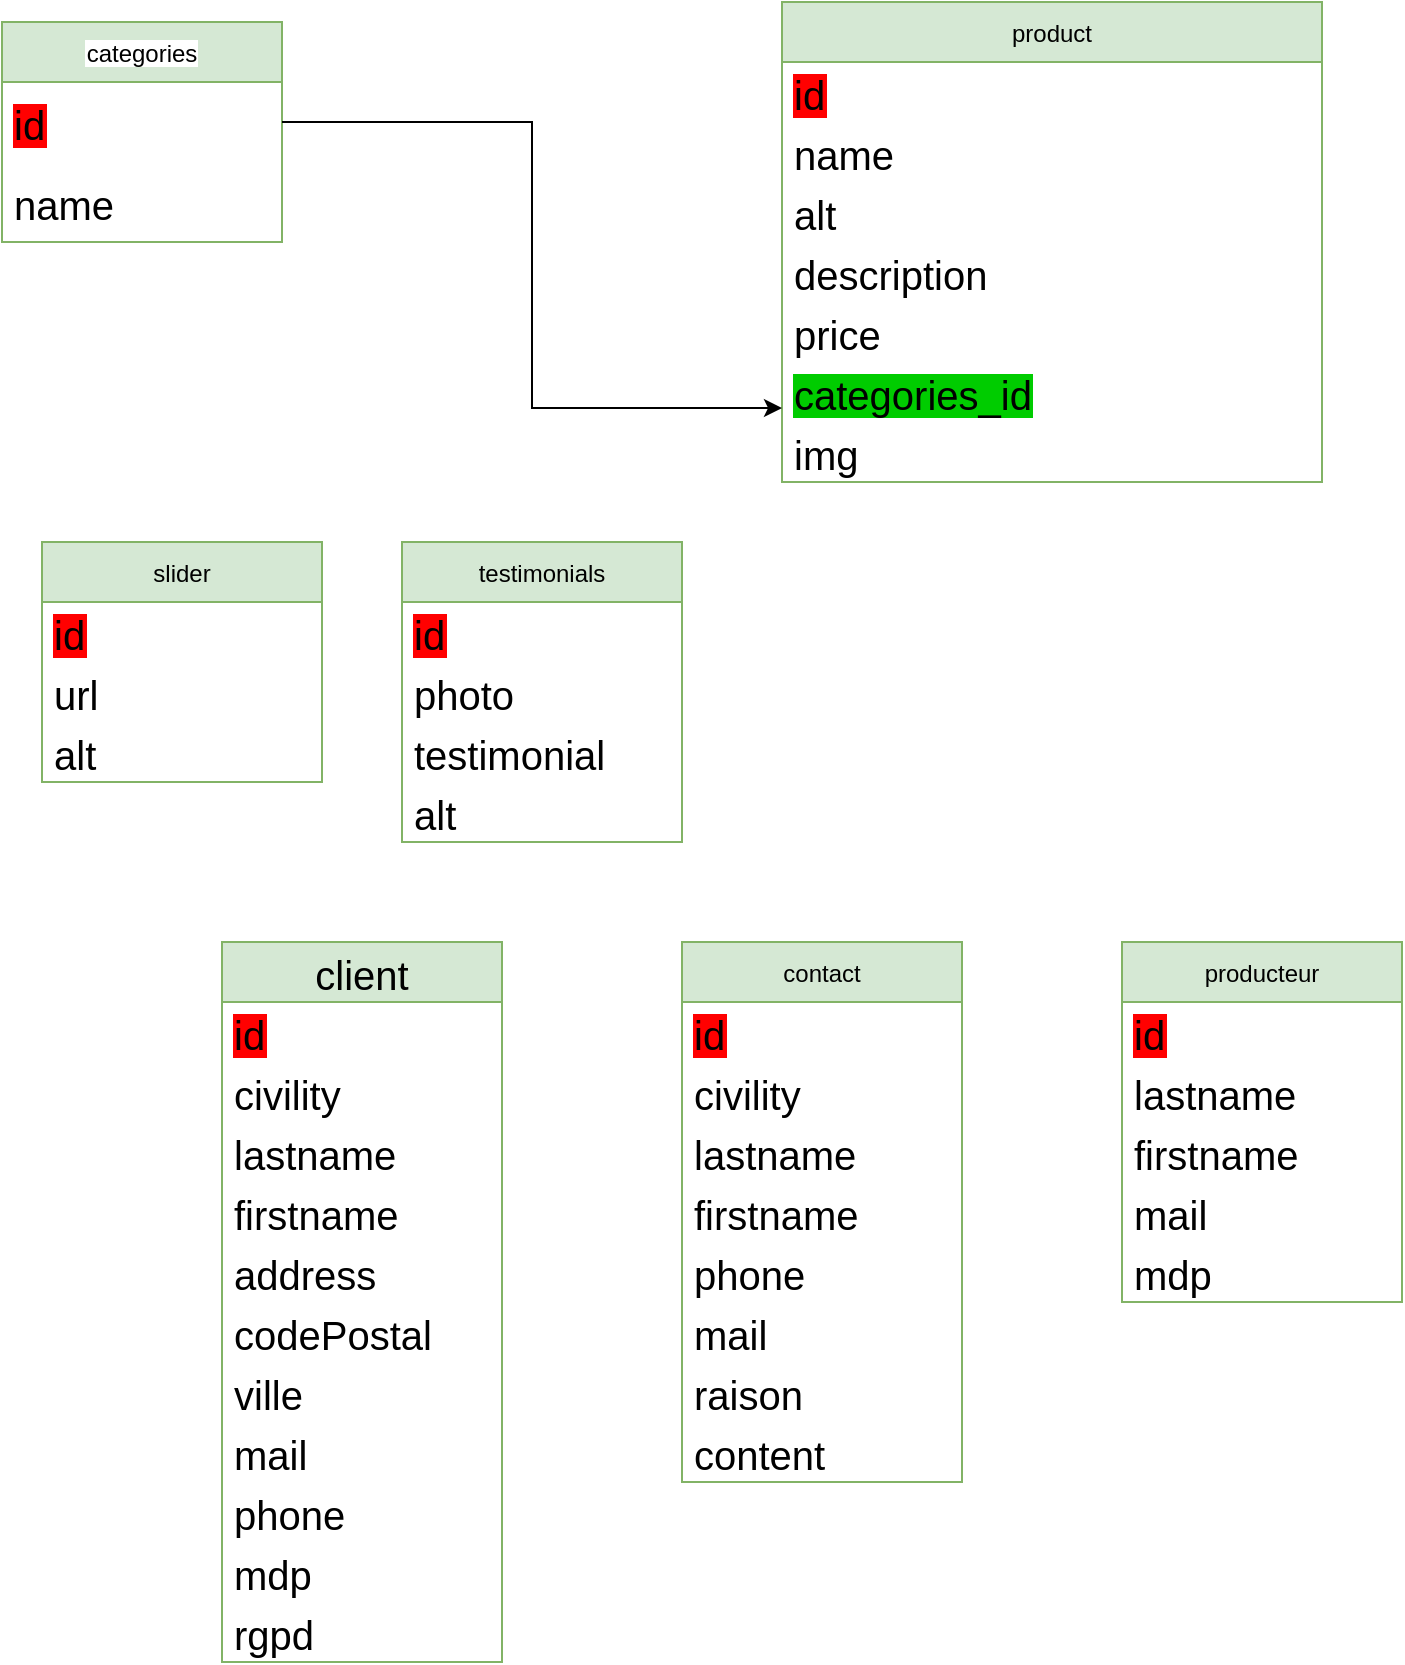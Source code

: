 <mxfile version="16.5.6"><diagram id="AMF3hiD6JAKaNUU2RvkS" name="Page-1"><mxGraphModel dx="1422" dy="798" grid="1" gridSize="10" guides="1" tooltips="1" connect="1" arrows="1" fold="1" page="1" pageScale="1" pageWidth="827" pageHeight="1169" math="0" shadow="0"><root><mxCell id="0"/><mxCell id="1" parent="0"/><mxCell id="sHkFNAwnxjdjK4JyPFGK-1" value="categories" style="swimlane;fontStyle=0;childLayout=stackLayout;horizontal=1;startSize=30;horizontalStack=0;resizeParent=1;resizeParentMax=0;resizeLast=0;collapsible=1;marginBottom=0;labelBackgroundColor=default;fillColor=#d5e8d4;strokeColor=#82b366;" vertex="1" parent="1"><mxGeometry x="30" y="20" width="140" height="110" as="geometry"/></mxCell><mxCell id="sHkFNAwnxjdjK4JyPFGK-2" value="id" style="text;strokeColor=none;fillColor=none;align=left;verticalAlign=middle;spacingLeft=4;spacingRight=4;overflow=hidden;points=[[0,0.5],[1,0.5]];portConstraint=eastwest;rotatable=0;fontSize=20;labelBackgroundColor=#FF0000;" vertex="1" parent="sHkFNAwnxjdjK4JyPFGK-1"><mxGeometry y="30" width="140" height="40" as="geometry"/></mxCell><mxCell id="sHkFNAwnxjdjK4JyPFGK-3" value="name" style="text;strokeColor=none;fillColor=none;align=left;verticalAlign=middle;spacingLeft=4;spacingRight=4;overflow=hidden;points=[[0,0.5],[1,0.5]];portConstraint=eastwest;rotatable=0;fontSize=20;" vertex="1" parent="sHkFNAwnxjdjK4JyPFGK-1"><mxGeometry y="70" width="140" height="40" as="geometry"/></mxCell><mxCell id="sHkFNAwnxjdjK4JyPFGK-5" value="client" style="swimlane;fontStyle=0;childLayout=stackLayout;horizontal=1;startSize=30;horizontalStack=0;resizeParent=1;resizeParentMax=0;resizeLast=0;collapsible=1;marginBottom=0;fillColor=#d5e8d4;strokeColor=#82b366;fontSize=20;" vertex="1" parent="1"><mxGeometry x="140" y="480" width="140" height="360" as="geometry"/></mxCell><mxCell id="sHkFNAwnxjdjK4JyPFGK-6" value="id" style="text;strokeColor=none;fillColor=none;align=left;verticalAlign=middle;spacingLeft=4;spacingRight=4;overflow=hidden;points=[[0,0.5],[1,0.5]];portConstraint=eastwest;rotatable=0;fontSize=20;labelBackgroundColor=#FF0000;" vertex="1" parent="sHkFNAwnxjdjK4JyPFGK-5"><mxGeometry y="30" width="140" height="30" as="geometry"/></mxCell><mxCell id="sHkFNAwnxjdjK4JyPFGK-7" value="civility" style="text;strokeColor=none;fillColor=none;align=left;verticalAlign=middle;spacingLeft=4;spacingRight=4;overflow=hidden;points=[[0,0.5],[1,0.5]];portConstraint=eastwest;rotatable=0;fontSize=20;" vertex="1" parent="sHkFNAwnxjdjK4JyPFGK-5"><mxGeometry y="60" width="140" height="30" as="geometry"/></mxCell><mxCell id="sHkFNAwnxjdjK4JyPFGK-8" value="lastname" style="text;strokeColor=none;fillColor=none;align=left;verticalAlign=middle;spacingLeft=4;spacingRight=4;overflow=hidden;points=[[0,0.5],[1,0.5]];portConstraint=eastwest;rotatable=0;fontSize=20;" vertex="1" parent="sHkFNAwnxjdjK4JyPFGK-5"><mxGeometry y="90" width="140" height="30" as="geometry"/></mxCell><mxCell id="sHkFNAwnxjdjK4JyPFGK-40" value="firstname" style="text;strokeColor=none;fillColor=none;align=left;verticalAlign=middle;spacingLeft=4;spacingRight=4;overflow=hidden;points=[[0,0.5],[1,0.5]];portConstraint=eastwest;rotatable=0;fontSize=20;" vertex="1" parent="sHkFNAwnxjdjK4JyPFGK-5"><mxGeometry y="120" width="140" height="30" as="geometry"/></mxCell><mxCell id="sHkFNAwnxjdjK4JyPFGK-41" value="address" style="text;strokeColor=none;fillColor=none;align=left;verticalAlign=middle;spacingLeft=4;spacingRight=4;overflow=hidden;points=[[0,0.5],[1,0.5]];portConstraint=eastwest;rotatable=0;fontSize=20;" vertex="1" parent="sHkFNAwnxjdjK4JyPFGK-5"><mxGeometry y="150" width="140" height="30" as="geometry"/></mxCell><mxCell id="sHkFNAwnxjdjK4JyPFGK-42" value="codePostal" style="text;strokeColor=none;fillColor=none;align=left;verticalAlign=middle;spacingLeft=4;spacingRight=4;overflow=hidden;points=[[0,0.5],[1,0.5]];portConstraint=eastwest;rotatable=0;fontSize=20;" vertex="1" parent="sHkFNAwnxjdjK4JyPFGK-5"><mxGeometry y="180" width="140" height="30" as="geometry"/></mxCell><mxCell id="sHkFNAwnxjdjK4JyPFGK-43" value="ville" style="text;strokeColor=none;fillColor=none;align=left;verticalAlign=middle;spacingLeft=4;spacingRight=4;overflow=hidden;points=[[0,0.5],[1,0.5]];portConstraint=eastwest;rotatable=0;fontSize=20;" vertex="1" parent="sHkFNAwnxjdjK4JyPFGK-5"><mxGeometry y="210" width="140" height="30" as="geometry"/></mxCell><mxCell id="sHkFNAwnxjdjK4JyPFGK-44" value="mail" style="text;strokeColor=none;fillColor=none;align=left;verticalAlign=middle;spacingLeft=4;spacingRight=4;overflow=hidden;points=[[0,0.5],[1,0.5]];portConstraint=eastwest;rotatable=0;fontSize=20;" vertex="1" parent="sHkFNAwnxjdjK4JyPFGK-5"><mxGeometry y="240" width="140" height="30" as="geometry"/></mxCell><mxCell id="sHkFNAwnxjdjK4JyPFGK-45" value="phone" style="text;strokeColor=none;fillColor=none;align=left;verticalAlign=middle;spacingLeft=4;spacingRight=4;overflow=hidden;points=[[0,0.5],[1,0.5]];portConstraint=eastwest;rotatable=0;fontSize=20;" vertex="1" parent="sHkFNAwnxjdjK4JyPFGK-5"><mxGeometry y="270" width="140" height="30" as="geometry"/></mxCell><mxCell id="sHkFNAwnxjdjK4JyPFGK-46" value="mdp" style="text;strokeColor=none;fillColor=none;align=left;verticalAlign=middle;spacingLeft=4;spacingRight=4;overflow=hidden;points=[[0,0.5],[1,0.5]];portConstraint=eastwest;rotatable=0;fontSize=20;" vertex="1" parent="sHkFNAwnxjdjK4JyPFGK-5"><mxGeometry y="300" width="140" height="30" as="geometry"/></mxCell><mxCell id="sHkFNAwnxjdjK4JyPFGK-47" value="rgpd" style="text;strokeColor=none;fillColor=none;align=left;verticalAlign=middle;spacingLeft=4;spacingRight=4;overflow=hidden;points=[[0,0.5],[1,0.5]];portConstraint=eastwest;rotatable=0;fontSize=20;" vertex="1" parent="sHkFNAwnxjdjK4JyPFGK-5"><mxGeometry y="330" width="140" height="30" as="geometry"/></mxCell><mxCell id="sHkFNAwnxjdjK4JyPFGK-9" value="contact" style="swimlane;fontStyle=0;childLayout=stackLayout;horizontal=1;startSize=30;horizontalStack=0;resizeParent=1;resizeParentMax=0;resizeLast=0;collapsible=1;marginBottom=0;fillColor=#d5e8d4;strokeColor=#82b366;" vertex="1" parent="1"><mxGeometry x="370" y="480" width="140" height="270" as="geometry"/></mxCell><mxCell id="sHkFNAwnxjdjK4JyPFGK-10" value="id" style="text;strokeColor=none;fillColor=none;align=left;verticalAlign=middle;spacingLeft=4;spacingRight=4;overflow=hidden;points=[[0,0.5],[1,0.5]];portConstraint=eastwest;rotatable=0;fontSize=20;labelBackgroundColor=#FF0000;" vertex="1" parent="sHkFNAwnxjdjK4JyPFGK-9"><mxGeometry y="30" width="140" height="30" as="geometry"/></mxCell><mxCell id="sHkFNAwnxjdjK4JyPFGK-11" value="civility" style="text;strokeColor=none;fillColor=none;align=left;verticalAlign=middle;spacingLeft=4;spacingRight=4;overflow=hidden;points=[[0,0.5],[1,0.5]];portConstraint=eastwest;rotatable=0;fontSize=20;" vertex="1" parent="sHkFNAwnxjdjK4JyPFGK-9"><mxGeometry y="60" width="140" height="30" as="geometry"/></mxCell><mxCell id="sHkFNAwnxjdjK4JyPFGK-12" value="lastname" style="text;strokeColor=none;fillColor=none;align=left;verticalAlign=middle;spacingLeft=4;spacingRight=4;overflow=hidden;points=[[0,0.5],[1,0.5]];portConstraint=eastwest;rotatable=0;fontSize=20;" vertex="1" parent="sHkFNAwnxjdjK4JyPFGK-9"><mxGeometry y="90" width="140" height="30" as="geometry"/></mxCell><mxCell id="sHkFNAwnxjdjK4JyPFGK-48" value="firstname" style="text;strokeColor=none;fillColor=none;align=left;verticalAlign=middle;spacingLeft=4;spacingRight=4;overflow=hidden;points=[[0,0.5],[1,0.5]];portConstraint=eastwest;rotatable=0;fontSize=20;" vertex="1" parent="sHkFNAwnxjdjK4JyPFGK-9"><mxGeometry y="120" width="140" height="30" as="geometry"/></mxCell><mxCell id="sHkFNAwnxjdjK4JyPFGK-49" value="phone" style="text;strokeColor=none;fillColor=none;align=left;verticalAlign=middle;spacingLeft=4;spacingRight=4;overflow=hidden;points=[[0,0.5],[1,0.5]];portConstraint=eastwest;rotatable=0;fontSize=20;" vertex="1" parent="sHkFNAwnxjdjK4JyPFGK-9"><mxGeometry y="150" width="140" height="30" as="geometry"/></mxCell><mxCell id="sHkFNAwnxjdjK4JyPFGK-50" value="mail" style="text;strokeColor=none;fillColor=none;align=left;verticalAlign=middle;spacingLeft=4;spacingRight=4;overflow=hidden;points=[[0,0.5],[1,0.5]];portConstraint=eastwest;rotatable=0;fontSize=20;" vertex="1" parent="sHkFNAwnxjdjK4JyPFGK-9"><mxGeometry y="180" width="140" height="30" as="geometry"/></mxCell><mxCell id="sHkFNAwnxjdjK4JyPFGK-51" value="raison" style="text;strokeColor=none;fillColor=none;align=left;verticalAlign=middle;spacingLeft=4;spacingRight=4;overflow=hidden;points=[[0,0.5],[1,0.5]];portConstraint=eastwest;rotatable=0;fontSize=20;" vertex="1" parent="sHkFNAwnxjdjK4JyPFGK-9"><mxGeometry y="210" width="140" height="30" as="geometry"/></mxCell><mxCell id="sHkFNAwnxjdjK4JyPFGK-52" value="content" style="text;strokeColor=none;fillColor=none;align=left;verticalAlign=middle;spacingLeft=4;spacingRight=4;overflow=hidden;points=[[0,0.5],[1,0.5]];portConstraint=eastwest;rotatable=0;fontSize=20;" vertex="1" parent="sHkFNAwnxjdjK4JyPFGK-9"><mxGeometry y="240" width="140" height="30" as="geometry"/></mxCell><mxCell id="sHkFNAwnxjdjK4JyPFGK-13" value="product" style="swimlane;fontStyle=0;childLayout=stackLayout;horizontal=1;startSize=30;horizontalStack=0;resizeParent=1;resizeParentMax=0;resizeLast=0;collapsible=1;marginBottom=0;fillColor=#d5e8d4;strokeColor=#82b366;sketch=0;shadow=0;rounded=0;glass=0;" vertex="1" parent="1"><mxGeometry x="420" y="10" width="270" height="240" as="geometry"/></mxCell><mxCell id="sHkFNAwnxjdjK4JyPFGK-14" value="id" style="text;strokeColor=none;fillColor=none;align=left;verticalAlign=middle;spacingLeft=4;spacingRight=4;overflow=hidden;points=[[0,0.5],[1,0.5]];portConstraint=eastwest;rotatable=0;fontSize=20;labelBackgroundColor=#FF0000;" vertex="1" parent="sHkFNAwnxjdjK4JyPFGK-13"><mxGeometry y="30" width="270" height="30" as="geometry"/></mxCell><mxCell id="sHkFNAwnxjdjK4JyPFGK-15" value="name" style="text;strokeColor=none;fillColor=none;align=left;verticalAlign=middle;spacingLeft=4;spacingRight=4;overflow=hidden;points=[[0,0.5],[1,0.5]];portConstraint=eastwest;rotatable=0;fontSize=20;" vertex="1" parent="sHkFNAwnxjdjK4JyPFGK-13"><mxGeometry y="60" width="270" height="30" as="geometry"/></mxCell><mxCell id="sHkFNAwnxjdjK4JyPFGK-16" value="alt" style="text;strokeColor=none;fillColor=none;align=left;verticalAlign=middle;spacingLeft=4;spacingRight=4;overflow=hidden;points=[[0,0.5],[1,0.5]];portConstraint=eastwest;rotatable=0;fontSize=20;" vertex="1" parent="sHkFNAwnxjdjK4JyPFGK-13"><mxGeometry y="90" width="270" height="30" as="geometry"/></mxCell><mxCell id="sHkFNAwnxjdjK4JyPFGK-34" value="description" style="text;strokeColor=none;fillColor=none;align=left;verticalAlign=middle;spacingLeft=4;spacingRight=4;overflow=hidden;points=[[0,0.5],[1,0.5]];portConstraint=eastwest;rotatable=0;fontSize=20;" vertex="1" parent="sHkFNAwnxjdjK4JyPFGK-13"><mxGeometry y="120" width="270" height="30" as="geometry"/></mxCell><mxCell id="sHkFNAwnxjdjK4JyPFGK-35" value="price" style="text;strokeColor=none;fillColor=none;align=left;verticalAlign=middle;spacingLeft=4;spacingRight=4;overflow=hidden;points=[[0,0.5],[1,0.5]];portConstraint=eastwest;rotatable=0;fontSize=20;" vertex="1" parent="sHkFNAwnxjdjK4JyPFGK-13"><mxGeometry y="150" width="270" height="30" as="geometry"/></mxCell><mxCell id="sHkFNAwnxjdjK4JyPFGK-36" value="categories_id" style="text;strokeColor=none;fillColor=none;align=left;verticalAlign=middle;spacingLeft=4;spacingRight=4;overflow=hidden;points=[[0,0.5],[1,0.5]];portConstraint=eastwest;rotatable=0;fontSize=20;labelBackgroundColor=#00CC00;" vertex="1" parent="sHkFNAwnxjdjK4JyPFGK-13"><mxGeometry y="180" width="270" height="30" as="geometry"/></mxCell><mxCell id="sHkFNAwnxjdjK4JyPFGK-37" value="img" style="text;strokeColor=none;fillColor=none;align=left;verticalAlign=middle;spacingLeft=4;spacingRight=4;overflow=hidden;points=[[0,0.5],[1,0.5]];portConstraint=eastwest;rotatable=0;fontSize=20;" vertex="1" parent="sHkFNAwnxjdjK4JyPFGK-13"><mxGeometry y="210" width="270" height="30" as="geometry"/></mxCell><mxCell id="sHkFNAwnxjdjK4JyPFGK-17" value="testimonials" style="swimlane;fontStyle=0;childLayout=stackLayout;horizontal=1;startSize=30;horizontalStack=0;resizeParent=1;resizeParentMax=0;resizeLast=0;collapsible=1;marginBottom=0;fillColor=#d5e8d4;strokeColor=#82b366;" vertex="1" parent="1"><mxGeometry x="230" y="280" width="140" height="150" as="geometry"/></mxCell><mxCell id="sHkFNAwnxjdjK4JyPFGK-18" value="id" style="text;strokeColor=none;fillColor=none;align=left;verticalAlign=middle;spacingLeft=4;spacingRight=4;overflow=hidden;points=[[0,0.5],[1,0.5]];portConstraint=eastwest;rotatable=0;fontColor=#000000;labelBackgroundColor=#FF0000;fontSize=20;" vertex="1" parent="sHkFNAwnxjdjK4JyPFGK-17"><mxGeometry y="30" width="140" height="30" as="geometry"/></mxCell><mxCell id="sHkFNAwnxjdjK4JyPFGK-19" value="photo" style="text;strokeColor=none;fillColor=none;align=left;verticalAlign=middle;spacingLeft=4;spacingRight=4;overflow=hidden;points=[[0,0.5],[1,0.5]];portConstraint=eastwest;rotatable=0;fontSize=20;" vertex="1" parent="sHkFNAwnxjdjK4JyPFGK-17"><mxGeometry y="60" width="140" height="30" as="geometry"/></mxCell><mxCell id="sHkFNAwnxjdjK4JyPFGK-20" value="testimonial" style="text;strokeColor=none;fillColor=none;align=left;verticalAlign=middle;spacingLeft=4;spacingRight=4;overflow=hidden;points=[[0,0.5],[1,0.5]];portConstraint=eastwest;rotatable=0;fontSize=20;" vertex="1" parent="sHkFNAwnxjdjK4JyPFGK-17"><mxGeometry y="90" width="140" height="30" as="geometry"/></mxCell><mxCell id="sHkFNAwnxjdjK4JyPFGK-56" value="alt" style="text;strokeColor=none;fillColor=none;align=left;verticalAlign=middle;spacingLeft=4;spacingRight=4;overflow=hidden;points=[[0,0.5],[1,0.5]];portConstraint=eastwest;rotatable=0;fontSize=20;" vertex="1" parent="sHkFNAwnxjdjK4JyPFGK-17"><mxGeometry y="120" width="140" height="30" as="geometry"/></mxCell><mxCell id="sHkFNAwnxjdjK4JyPFGK-21" value="slider" style="swimlane;fontStyle=0;childLayout=stackLayout;horizontal=1;startSize=30;horizontalStack=0;resizeParent=1;resizeParentMax=0;resizeLast=0;collapsible=1;marginBottom=0;fillColor=#d5e8d4;strokeColor=#82b366;" vertex="1" parent="1"><mxGeometry x="50" y="280" width="140" height="120" as="geometry"/></mxCell><mxCell id="sHkFNAwnxjdjK4JyPFGK-22" value="id" style="text;strokeColor=none;fillColor=none;align=left;verticalAlign=middle;spacingLeft=4;spacingRight=4;overflow=hidden;points=[[0,0.5],[1,0.5]];portConstraint=eastwest;rotatable=0;fontSize=20;labelBackgroundColor=#FF0000;" vertex="1" parent="sHkFNAwnxjdjK4JyPFGK-21"><mxGeometry y="30" width="140" height="30" as="geometry"/></mxCell><mxCell id="sHkFNAwnxjdjK4JyPFGK-23" value="url" style="text;strokeColor=none;fillColor=none;align=left;verticalAlign=middle;spacingLeft=4;spacingRight=4;overflow=hidden;points=[[0,0.5],[1,0.5]];portConstraint=eastwest;rotatable=0;fontSize=20;" vertex="1" parent="sHkFNAwnxjdjK4JyPFGK-21"><mxGeometry y="60" width="140" height="30" as="geometry"/></mxCell><mxCell id="sHkFNAwnxjdjK4JyPFGK-24" value="alt" style="text;strokeColor=none;fillColor=none;align=left;verticalAlign=middle;spacingLeft=4;spacingRight=4;overflow=hidden;points=[[0,0.5],[1,0.5]];portConstraint=eastwest;rotatable=0;fontSize=20;" vertex="1" parent="sHkFNAwnxjdjK4JyPFGK-21"><mxGeometry y="90" width="140" height="30" as="geometry"/></mxCell><mxCell id="sHkFNAwnxjdjK4JyPFGK-25" value="producteur" style="swimlane;fontStyle=0;childLayout=stackLayout;horizontal=1;startSize=30;horizontalStack=0;resizeParent=1;resizeParentMax=0;resizeLast=0;collapsible=1;marginBottom=0;fillColor=#d5e8d4;strokeColor=#82b366;" vertex="1" parent="1"><mxGeometry x="590" y="480" width="140" height="180" as="geometry"/></mxCell><mxCell id="sHkFNAwnxjdjK4JyPFGK-26" value="id" style="text;strokeColor=none;fillColor=none;align=left;verticalAlign=middle;spacingLeft=4;spacingRight=4;overflow=hidden;points=[[0,0.5],[1,0.5]];portConstraint=eastwest;rotatable=0;fontSize=20;labelBackgroundColor=#FF0000;" vertex="1" parent="sHkFNAwnxjdjK4JyPFGK-25"><mxGeometry y="30" width="140" height="30" as="geometry"/></mxCell><mxCell id="sHkFNAwnxjdjK4JyPFGK-27" value="lastname" style="text;strokeColor=none;fillColor=none;align=left;verticalAlign=middle;spacingLeft=4;spacingRight=4;overflow=hidden;points=[[0,0.5],[1,0.5]];portConstraint=eastwest;rotatable=0;fontSize=20;" vertex="1" parent="sHkFNAwnxjdjK4JyPFGK-25"><mxGeometry y="60" width="140" height="30" as="geometry"/></mxCell><mxCell id="sHkFNAwnxjdjK4JyPFGK-28" value="firstname" style="text;strokeColor=none;fillColor=none;align=left;verticalAlign=middle;spacingLeft=4;spacingRight=4;overflow=hidden;points=[[0,0.5],[1,0.5]];portConstraint=eastwest;rotatable=0;fontSize=20;" vertex="1" parent="sHkFNAwnxjdjK4JyPFGK-25"><mxGeometry y="90" width="140" height="30" as="geometry"/></mxCell><mxCell id="sHkFNAwnxjdjK4JyPFGK-54" value="mail" style="text;strokeColor=none;fillColor=none;align=left;verticalAlign=middle;spacingLeft=4;spacingRight=4;overflow=hidden;points=[[0,0.5],[1,0.5]];portConstraint=eastwest;rotatable=0;fontSize=20;" vertex="1" parent="sHkFNAwnxjdjK4JyPFGK-25"><mxGeometry y="120" width="140" height="30" as="geometry"/></mxCell><mxCell id="sHkFNAwnxjdjK4JyPFGK-55" value="mdp" style="text;strokeColor=none;fillColor=none;align=left;verticalAlign=middle;spacingLeft=4;spacingRight=4;overflow=hidden;points=[[0,0.5],[1,0.5]];portConstraint=eastwest;rotatable=0;fontSize=20;" vertex="1" parent="sHkFNAwnxjdjK4JyPFGK-25"><mxGeometry y="150" width="140" height="30" as="geometry"/></mxCell><mxCell id="sHkFNAwnxjdjK4JyPFGK-39" style="edgeStyle=orthogonalEdgeStyle;rounded=0;orthogonalLoop=1;jettySize=auto;html=1;entryX=0;entryY=0.767;entryDx=0;entryDy=0;entryPerimeter=0;fontFamily=Helvetica;fontSize=20;fontColor=default;" edge="1" parent="1" source="sHkFNAwnxjdjK4JyPFGK-2" target="sHkFNAwnxjdjK4JyPFGK-36"><mxGeometry relative="1" as="geometry"/></mxCell></root></mxGraphModel></diagram></mxfile>